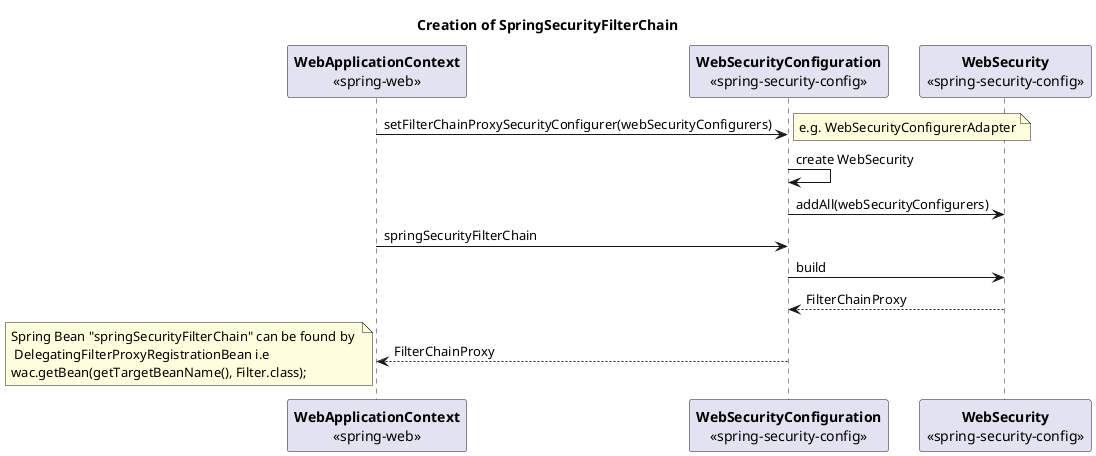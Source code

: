 @startuml
title Creation of SpringSecurityFilterChain
participant "<b>WebApplicationContext</b>\n<<spring-web>>" as WebApplicationContext
participant "<b>WebSecurityConfiguration</b>\n<<spring-security-config>>" as WebSecurityConfiguration
participant "<b>WebSecurity</b>\n<<spring-security-config>>" as WebSecurity

WebApplicationContext -> WebSecurityConfiguration: setFilterChainProxySecurityConfigurer(webSecurityConfigurers)
note right: e.g. WebSecurityConfigurerAdapter

WebSecurityConfiguration -> WebSecurityConfiguration: create WebSecurity

WebSecurityConfiguration -> WebSecurity: addAll(webSecurityConfigurers)

WebApplicationContext -> WebSecurityConfiguration: springSecurityFilterChain

WebSecurityConfiguration-> WebSecurity: build

WebSecurity --> WebSecurityConfiguration: FilterChainProxy

WebSecurityConfiguration --> WebApplicationContext: FilterChainProxy
note left: Spring Bean "springSecurityFilterChain" can be found by \n DelegatingFilterProxyRegistrationBean i.e \nwac.getBean(getTargetBeanName(), Filter.class);

@enduml
